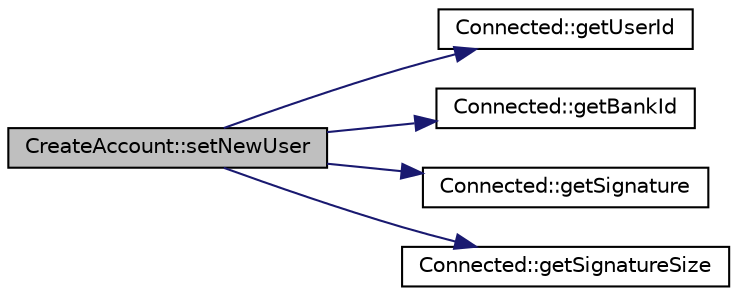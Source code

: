 digraph "CreateAccount::setNewUser"
{
  edge [fontname="Helvetica",fontsize="10",labelfontname="Helvetica",labelfontsize="10"];
  node [fontname="Helvetica",fontsize="10",shape=record];
  rankdir="LR";
  Node17 [label="CreateAccount::setNewUser",height=0.2,width=0.4,color="black", fillcolor="grey75", style="filled", fontcolor="black"];
  Node17 -> Node18 [color="midnightblue",fontsize="10",style="solid",fontname="Helvetica"];
  Node18 [label="Connected::getUserId",height=0.2,width=0.4,color="black", fillcolor="white", style="filled",URL="$class_connected.html#aa2cf7683558ae8cb1e67ee9155ebf71b",tooltip="Get User ID. "];
  Node17 -> Node19 [color="midnightblue",fontsize="10",style="solid",fontname="Helvetica"];
  Node19 [label="Connected::getBankId",height=0.2,width=0.4,color="black", fillcolor="white", style="filled",URL="$class_connected.html#a22747b8cb3ad1d2b4b294e784041df1e",tooltip="Get Node ID. "];
  Node17 -> Node20 [color="midnightblue",fontsize="10",style="solid",fontname="Helvetica"];
  Node20 [label="Connected::getSignature",height=0.2,width=0.4,color="black", fillcolor="white", style="filled",URL="$class_connected.html#afd2bdb89e554ee01ebccf36622054b8e",tooltip="Get pointer to signature data. "];
  Node17 -> Node21 [color="midnightblue",fontsize="10",style="solid",fontname="Helvetica"];
  Node21 [label="Connected::getSignatureSize",height=0.2,width=0.4,color="black", fillcolor="white", style="filled",URL="$class_connected.html#ae3ee0bde31ede0b4f704c643357cd1fe",tooltip="Get signature size. "];
}
